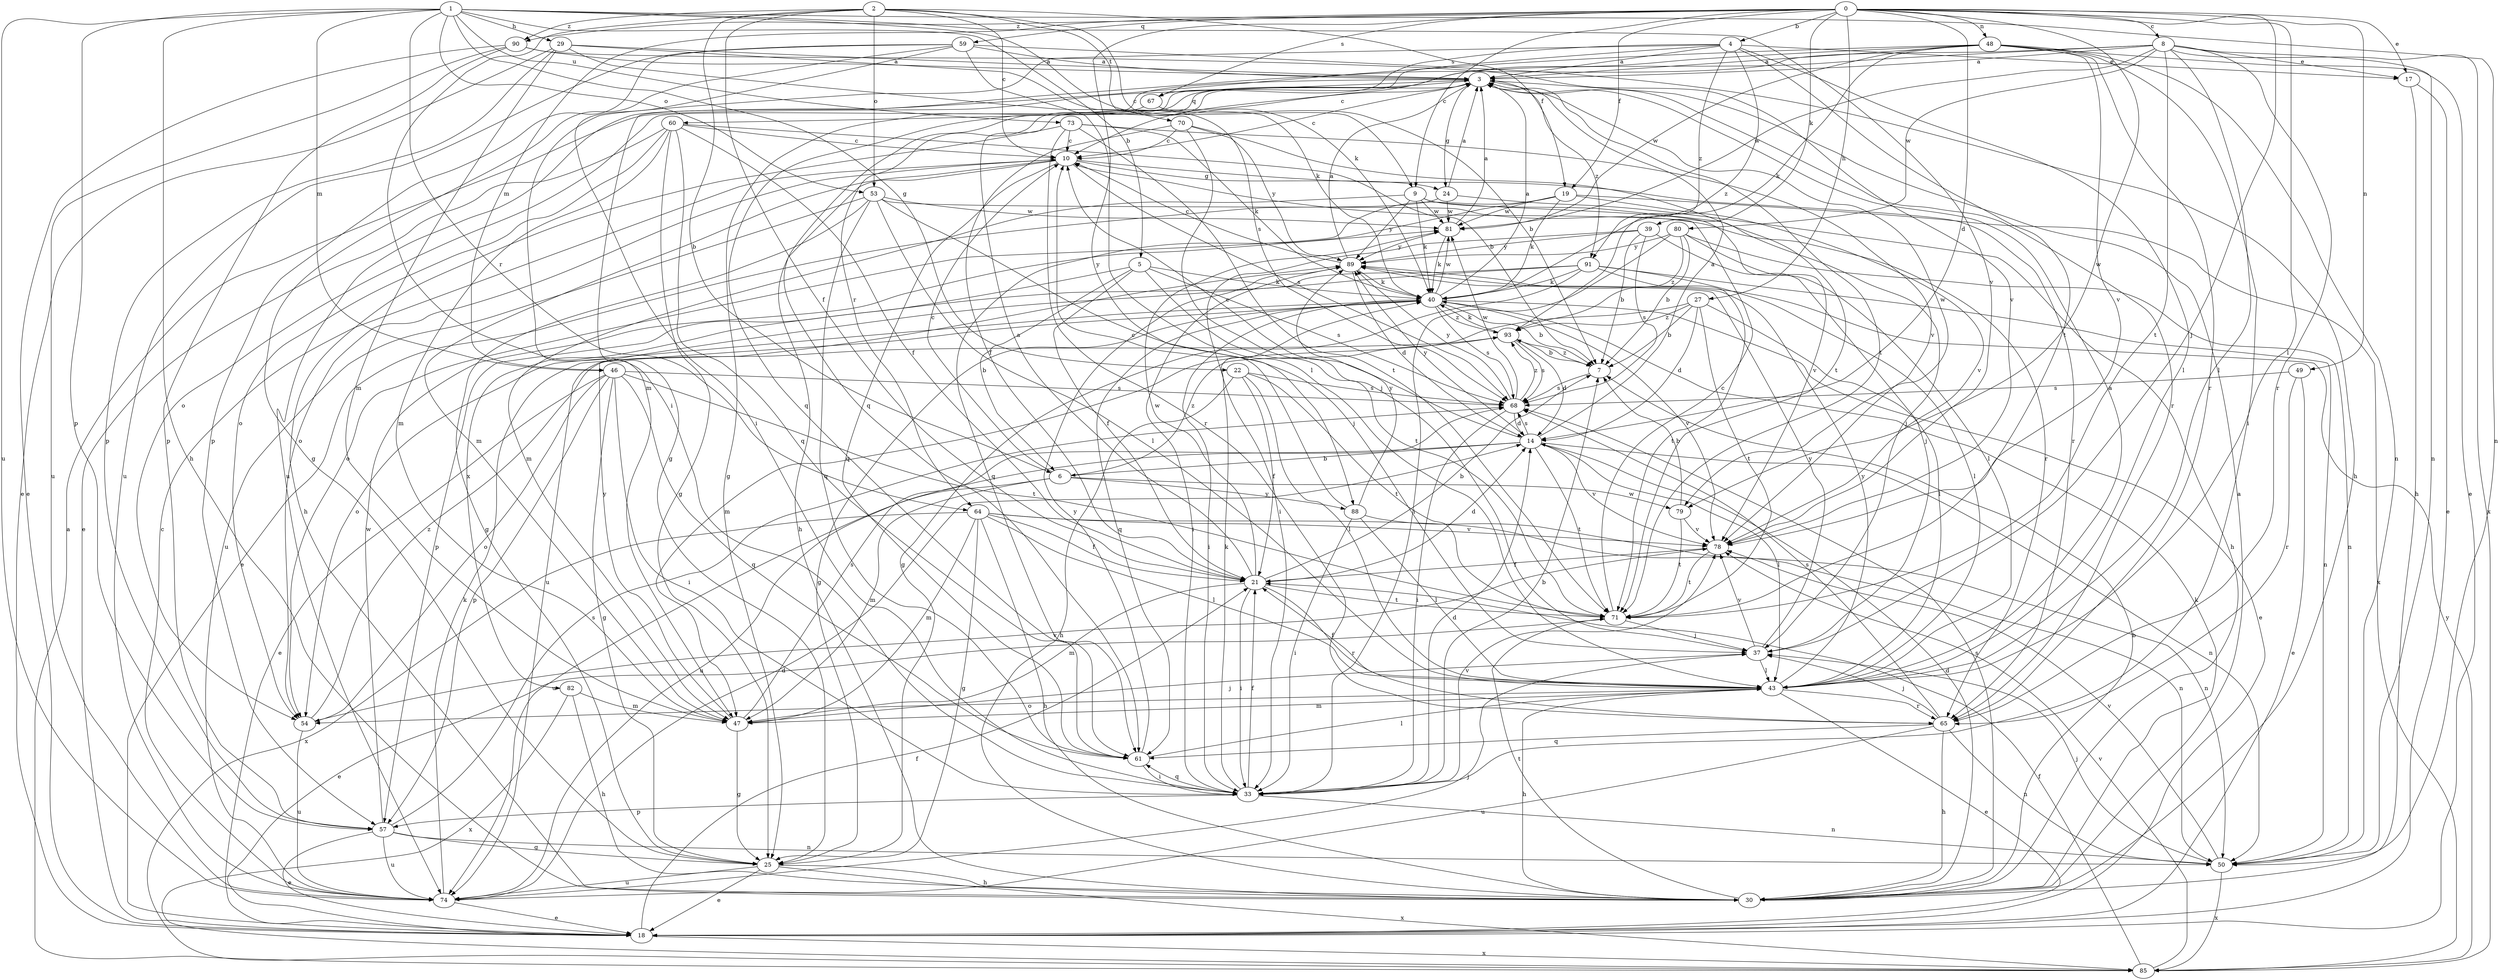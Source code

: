 strict digraph  {
0;
1;
2;
3;
4;
5;
6;
7;
8;
9;
10;
14;
17;
18;
19;
21;
22;
24;
25;
27;
29;
30;
33;
37;
39;
40;
43;
46;
47;
48;
49;
50;
53;
54;
57;
59;
60;
61;
64;
65;
67;
68;
70;
71;
73;
74;
78;
79;
80;
81;
82;
85;
88;
89;
90;
91;
93;
0 -> 4  [label=b];
0 -> 8  [label=c];
0 -> 9  [label=c];
0 -> 14  [label=d];
0 -> 17  [label=e];
0 -> 19  [label=f];
0 -> 27  [label=h];
0 -> 37  [label=j];
0 -> 39  [label=k];
0 -> 43  [label=l];
0 -> 46  [label=m];
0 -> 48  [label=n];
0 -> 49  [label=n];
0 -> 59  [label=q];
0 -> 67  [label=s];
0 -> 79  [label=w];
0 -> 88  [label=y];
0 -> 90  [label=z];
1 -> 5  [label=b];
1 -> 22  [label=g];
1 -> 29  [label=h];
1 -> 30  [label=h];
1 -> 40  [label=k];
1 -> 46  [label=m];
1 -> 50  [label=n];
1 -> 53  [label=o];
1 -> 57  [label=p];
1 -> 64  [label=r];
1 -> 73  [label=u];
1 -> 74  [label=u];
1 -> 78  [label=v];
2 -> 6  [label=b];
2 -> 9  [label=c];
2 -> 10  [label=c];
2 -> 19  [label=f];
2 -> 21  [label=f];
2 -> 33  [label=i];
2 -> 53  [label=o];
2 -> 70  [label=t];
2 -> 90  [label=z];
3 -> 10  [label=c];
3 -> 24  [label=g];
3 -> 54  [label=o];
3 -> 60  [label=q];
3 -> 64  [label=r];
3 -> 65  [label=r];
3 -> 71  [label=t];
3 -> 79  [label=w];
3 -> 91  [label=z];
4 -> 3  [label=a];
4 -> 17  [label=e];
4 -> 43  [label=l];
4 -> 47  [label=m];
4 -> 61  [label=q];
4 -> 67  [label=s];
4 -> 71  [label=t];
4 -> 91  [label=z];
4 -> 93  [label=z];
5 -> 6  [label=b];
5 -> 21  [label=f];
5 -> 40  [label=k];
5 -> 68  [label=s];
5 -> 71  [label=t];
5 -> 82  [label=x];
6 -> 10  [label=c];
6 -> 47  [label=m];
6 -> 74  [label=u];
6 -> 79  [label=w];
6 -> 88  [label=y];
6 -> 93  [label=z];
7 -> 68  [label=s];
7 -> 93  [label=z];
8 -> 3  [label=a];
8 -> 17  [label=e];
8 -> 43  [label=l];
8 -> 50  [label=n];
8 -> 61  [label=q];
8 -> 65  [label=r];
8 -> 71  [label=t];
8 -> 74  [label=u];
8 -> 80  [label=w];
8 -> 81  [label=w];
8 -> 85  [label=x];
9 -> 37  [label=j];
9 -> 40  [label=k];
9 -> 47  [label=m];
9 -> 78  [label=v];
9 -> 81  [label=w];
9 -> 89  [label=y];
10 -> 24  [label=g];
10 -> 30  [label=h];
10 -> 47  [label=m];
10 -> 54  [label=o];
10 -> 61  [label=q];
10 -> 65  [label=r];
10 -> 68  [label=s];
14 -> 3  [label=a];
14 -> 6  [label=b];
14 -> 10  [label=c];
14 -> 43  [label=l];
14 -> 50  [label=n];
14 -> 68  [label=s];
14 -> 71  [label=t];
14 -> 74  [label=u];
14 -> 78  [label=v];
14 -> 89  [label=y];
17 -> 18  [label=e];
17 -> 30  [label=h];
18 -> 21  [label=f];
18 -> 85  [label=x];
19 -> 40  [label=k];
19 -> 54  [label=o];
19 -> 61  [label=q];
19 -> 78  [label=v];
19 -> 81  [label=w];
19 -> 85  [label=x];
21 -> 3  [label=a];
21 -> 7  [label=b];
21 -> 14  [label=d];
21 -> 33  [label=i];
21 -> 47  [label=m];
21 -> 65  [label=r];
21 -> 71  [label=t];
21 -> 81  [label=w];
22 -> 21  [label=f];
22 -> 30  [label=h];
22 -> 43  [label=l];
22 -> 68  [label=s];
22 -> 71  [label=t];
24 -> 3  [label=a];
24 -> 18  [label=e];
24 -> 30  [label=h];
24 -> 81  [label=w];
25 -> 18  [label=e];
25 -> 30  [label=h];
25 -> 74  [label=u];
25 -> 85  [label=x];
27 -> 7  [label=b];
27 -> 14  [label=d];
27 -> 43  [label=l];
27 -> 47  [label=m];
27 -> 71  [label=t];
27 -> 93  [label=z];
29 -> 3  [label=a];
29 -> 18  [label=e];
29 -> 40  [label=k];
29 -> 47  [label=m];
29 -> 57  [label=p];
29 -> 68  [label=s];
30 -> 3  [label=a];
30 -> 7  [label=b];
30 -> 14  [label=d];
30 -> 40  [label=k];
30 -> 68  [label=s];
30 -> 71  [label=t];
33 -> 7  [label=b];
33 -> 14  [label=d];
33 -> 21  [label=f];
33 -> 40  [label=k];
33 -> 50  [label=n];
33 -> 57  [label=p];
33 -> 61  [label=q];
33 -> 78  [label=v];
37 -> 43  [label=l];
37 -> 78  [label=v];
37 -> 89  [label=y];
39 -> 7  [label=b];
39 -> 33  [label=i];
39 -> 37  [label=j];
39 -> 68  [label=s];
39 -> 89  [label=y];
40 -> 3  [label=a];
40 -> 7  [label=b];
40 -> 18  [label=e];
40 -> 25  [label=g];
40 -> 33  [label=i];
40 -> 54  [label=o];
40 -> 61  [label=q];
40 -> 68  [label=s];
40 -> 78  [label=v];
40 -> 81  [label=w];
40 -> 93  [label=z];
43 -> 3  [label=a];
43 -> 18  [label=e];
43 -> 21  [label=f];
43 -> 30  [label=h];
43 -> 47  [label=m];
43 -> 54  [label=o];
43 -> 65  [label=r];
43 -> 89  [label=y];
46 -> 18  [label=e];
46 -> 25  [label=g];
46 -> 33  [label=i];
46 -> 54  [label=o];
46 -> 57  [label=p];
46 -> 61  [label=q];
46 -> 68  [label=s];
46 -> 71  [label=t];
47 -> 25  [label=g];
47 -> 37  [label=j];
47 -> 68  [label=s];
47 -> 89  [label=y];
48 -> 3  [label=a];
48 -> 10  [label=c];
48 -> 18  [label=e];
48 -> 25  [label=g];
48 -> 33  [label=i];
48 -> 40  [label=k];
48 -> 50  [label=n];
48 -> 65  [label=r];
48 -> 78  [label=v];
48 -> 81  [label=w];
49 -> 18  [label=e];
49 -> 65  [label=r];
49 -> 68  [label=s];
50 -> 37  [label=j];
50 -> 78  [label=v];
50 -> 85  [label=x];
53 -> 25  [label=g];
53 -> 37  [label=j];
53 -> 43  [label=l];
53 -> 61  [label=q];
53 -> 65  [label=r];
53 -> 74  [label=u];
53 -> 81  [label=w];
54 -> 74  [label=u];
54 -> 78  [label=v];
54 -> 93  [label=z];
57 -> 18  [label=e];
57 -> 25  [label=g];
57 -> 50  [label=n];
57 -> 68  [label=s];
57 -> 74  [label=u];
57 -> 81  [label=w];
59 -> 3  [label=a];
59 -> 25  [label=g];
59 -> 30  [label=h];
59 -> 33  [label=i];
59 -> 43  [label=l];
59 -> 57  [label=p];
59 -> 74  [label=u];
60 -> 7  [label=b];
60 -> 10  [label=c];
60 -> 18  [label=e];
60 -> 21  [label=f];
60 -> 25  [label=g];
60 -> 47  [label=m];
60 -> 54  [label=o];
60 -> 61  [label=q];
61 -> 33  [label=i];
61 -> 43  [label=l];
61 -> 89  [label=y];
64 -> 21  [label=f];
64 -> 25  [label=g];
64 -> 30  [label=h];
64 -> 43  [label=l];
64 -> 47  [label=m];
64 -> 50  [label=n];
64 -> 78  [label=v];
64 -> 85  [label=x];
65 -> 30  [label=h];
65 -> 37  [label=j];
65 -> 50  [label=n];
65 -> 61  [label=q];
65 -> 68  [label=s];
65 -> 74  [label=u];
67 -> 7  [label=b];
67 -> 25  [label=g];
68 -> 14  [label=d];
68 -> 33  [label=i];
68 -> 81  [label=w];
68 -> 89  [label=y];
68 -> 93  [label=z];
70 -> 10  [label=c];
70 -> 21  [label=f];
70 -> 37  [label=j];
70 -> 71  [label=t];
70 -> 89  [label=y];
71 -> 10  [label=c];
71 -> 18  [label=e];
71 -> 37  [label=j];
73 -> 10  [label=c];
73 -> 30  [label=h];
73 -> 40  [label=k];
73 -> 65  [label=r];
73 -> 71  [label=t];
73 -> 78  [label=v];
74 -> 10  [label=c];
74 -> 14  [label=d];
74 -> 18  [label=e];
74 -> 37  [label=j];
74 -> 40  [label=k];
78 -> 21  [label=f];
78 -> 71  [label=t];
79 -> 7  [label=b];
79 -> 71  [label=t];
79 -> 78  [label=v];
80 -> 7  [label=b];
80 -> 33  [label=i];
80 -> 43  [label=l];
80 -> 50  [label=n];
80 -> 89  [label=y];
80 -> 93  [label=z];
81 -> 3  [label=a];
81 -> 40  [label=k];
81 -> 89  [label=y];
82 -> 30  [label=h];
82 -> 47  [label=m];
82 -> 85  [label=x];
85 -> 3  [label=a];
85 -> 21  [label=f];
85 -> 78  [label=v];
85 -> 89  [label=y];
88 -> 10  [label=c];
88 -> 33  [label=i];
88 -> 43  [label=l];
88 -> 50  [label=n];
88 -> 89  [label=y];
89 -> 3  [label=a];
89 -> 10  [label=c];
89 -> 14  [label=d];
89 -> 33  [label=i];
89 -> 40  [label=k];
90 -> 3  [label=a];
90 -> 18  [label=e];
90 -> 57  [label=p];
90 -> 74  [label=u];
90 -> 78  [label=v];
91 -> 25  [label=g];
91 -> 40  [label=k];
91 -> 43  [label=l];
91 -> 50  [label=n];
91 -> 57  [label=p];
91 -> 71  [label=t];
91 -> 74  [label=u];
93 -> 7  [label=b];
93 -> 14  [label=d];
93 -> 40  [label=k];
93 -> 68  [label=s];
}
